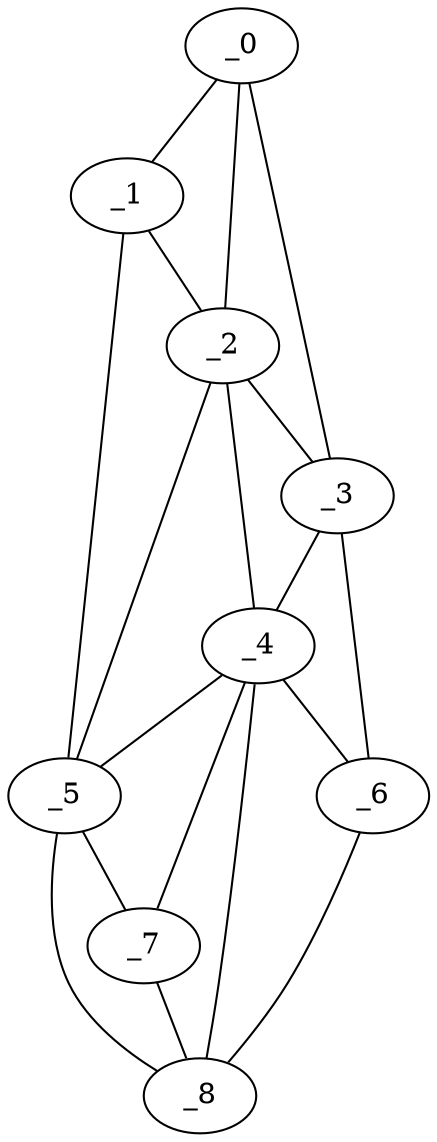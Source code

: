graph "obj25__45.gxl" {
	_0	 [x=5,
		y=24];
	_1	 [x=6,
		y=33];
	_0 -- _1	 [valence=1];
	_2	 [x=14,
		y=32];
	_0 -- _2	 [valence=1];
	_3	 [x=108,
		y=13];
	_0 -- _3	 [valence=1];
	_1 -- _2	 [valence=2];
	_5	 [x=122,
		y=87];
	_1 -- _5	 [valence=1];
	_2 -- _3	 [valence=2];
	_4	 [x=115,
		y=31];
	_2 -- _4	 [valence=2];
	_2 -- _5	 [valence=2];
	_3 -- _4	 [valence=2];
	_6	 [x=124,
		y=21];
	_3 -- _6	 [valence=1];
	_4 -- _5	 [valence=2];
	_4 -- _6	 [valence=2];
	_7	 [x=124,
		y=33];
	_4 -- _7	 [valence=2];
	_8	 [x=126,
		y=25];
	_4 -- _8	 [valence=2];
	_5 -- _7	 [valence=2];
	_5 -- _8	 [valence=1];
	_6 -- _8	 [valence=1];
	_7 -- _8	 [valence=1];
}
